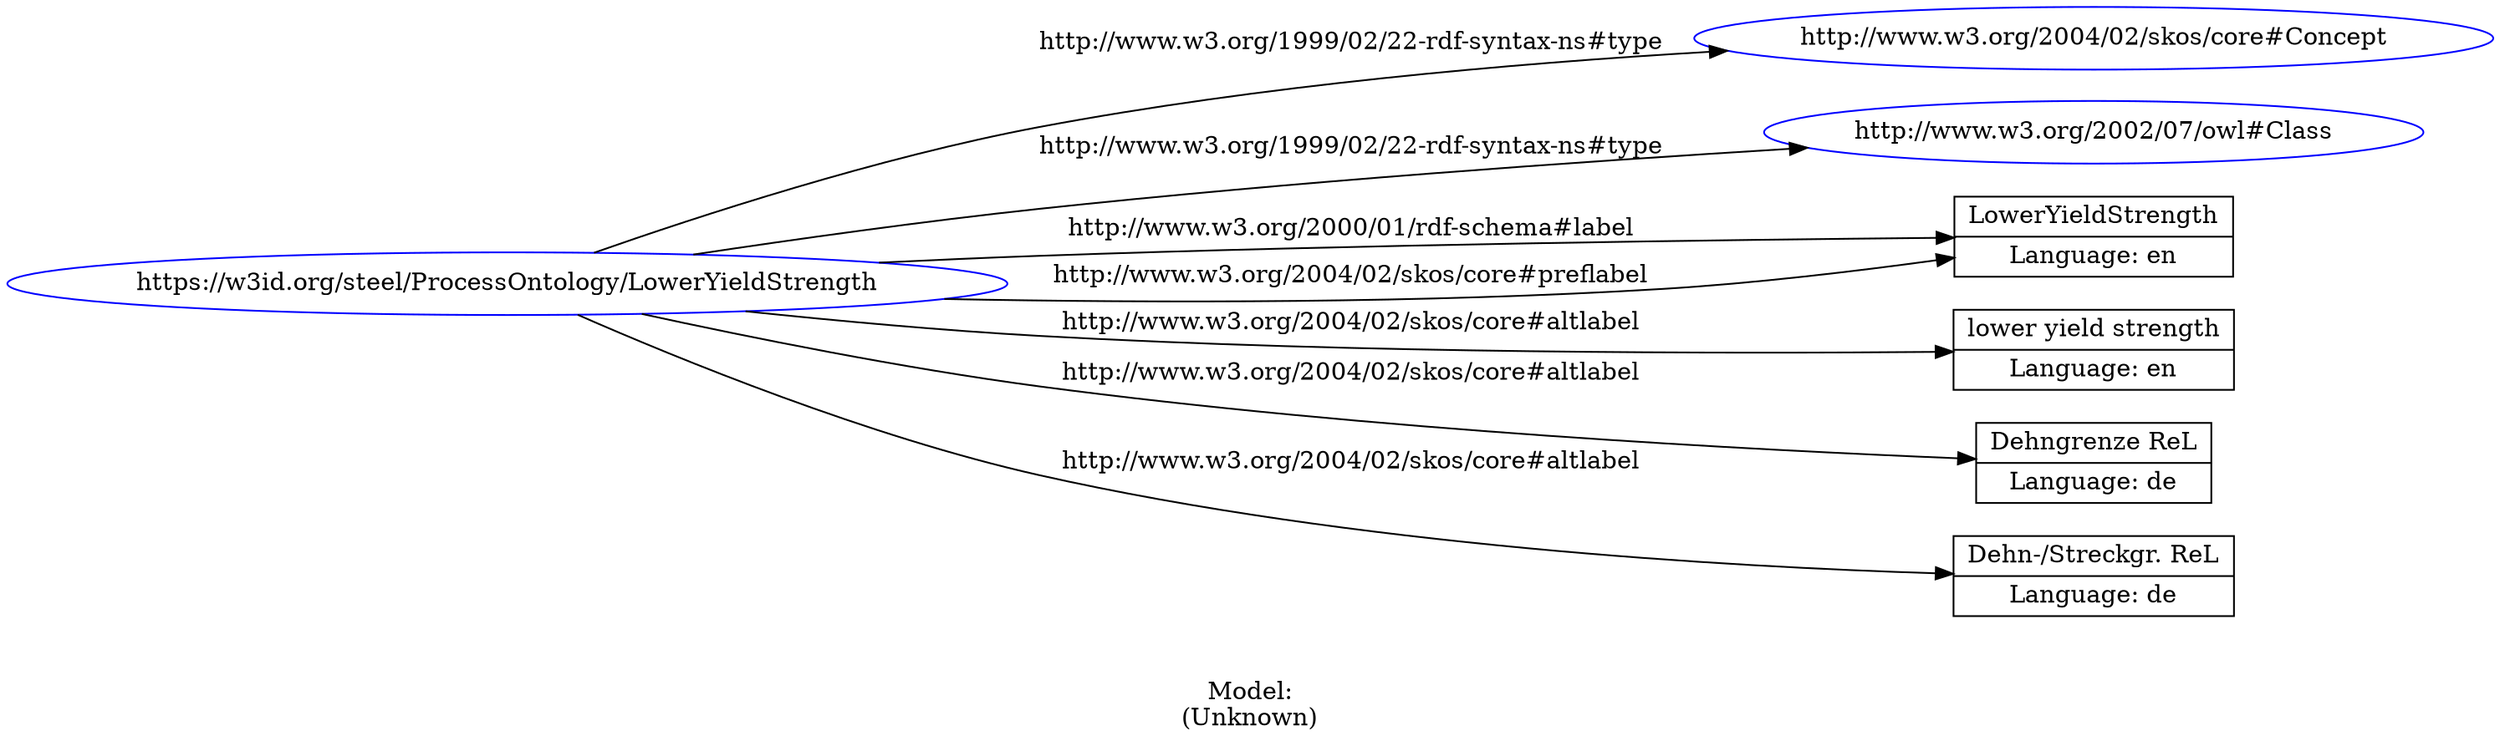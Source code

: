 digraph {
	rankdir = LR;
	charset="utf-8";

	"Rhttps://w3id.org/steel/ProcessOntology/LowerYieldStrength" -> "Rhttp://www.w3.org/2004/02/skos/core#Concept" [ label="http://www.w3.org/1999/02/22-rdf-syntax-ns#type" ];
	"Rhttps://w3id.org/steel/ProcessOntology/LowerYieldStrength" -> "Rhttp://www.w3.org/2002/07/owl#Class" [ label="http://www.w3.org/1999/02/22-rdf-syntax-ns#type" ];
	"Rhttps://w3id.org/steel/ProcessOntology/LowerYieldStrength" -> "LLowerYieldStrength|Language: en" [ label="http://www.w3.org/2000/01/rdf-schema#label" ];
	"Rhttps://w3id.org/steel/ProcessOntology/LowerYieldStrength" -> "Llower yield strength|Language: en" [ label="http://www.w3.org/2004/02/skos/core#altlabel" ];
	"Rhttps://w3id.org/steel/ProcessOntology/LowerYieldStrength" -> "LDehngrenze ReL|Language: de" [ label="http://www.w3.org/2004/02/skos/core#altlabel" ];
	"Rhttps://w3id.org/steel/ProcessOntology/LowerYieldStrength" -> "LDehn-/Streckgr. ReL|Language: de" [ label="http://www.w3.org/2004/02/skos/core#altlabel" ];
	"Rhttps://w3id.org/steel/ProcessOntology/LowerYieldStrength" -> "LLowerYieldStrength|Language: en" [ label="http://www.w3.org/2004/02/skos/core#preflabel" ];

	// Resources
	"Rhttps://w3id.org/steel/ProcessOntology/LowerYieldStrength" [ label="https://w3id.org/steel/ProcessOntology/LowerYieldStrength", shape = ellipse, color = blue ];
	"Rhttp://www.w3.org/2004/02/skos/core#Concept" [ label="http://www.w3.org/2004/02/skos/core#Concept", shape = ellipse, color = blue ];
	"Rhttp://www.w3.org/2002/07/owl#Class" [ label="http://www.w3.org/2002/07/owl#Class", shape = ellipse, color = blue ];

	// Anonymous nodes

	// Literals
	"LLowerYieldStrength|Language: en" [ label="LowerYieldStrength|Language: en", shape = record ];
	"Llower yield strength|Language: en" [ label="lower yield strength|Language: en", shape = record ];
	"LDehngrenze ReL|Language: de" [ label="Dehngrenze ReL|Language: de", shape = record ];
	"LDehn-/Streckgr. ReL|Language: de" [ label="Dehn-/Streckgr. ReL|Language: de", shape = record ];

	label="\n\nModel:\n(Unknown)";
}
